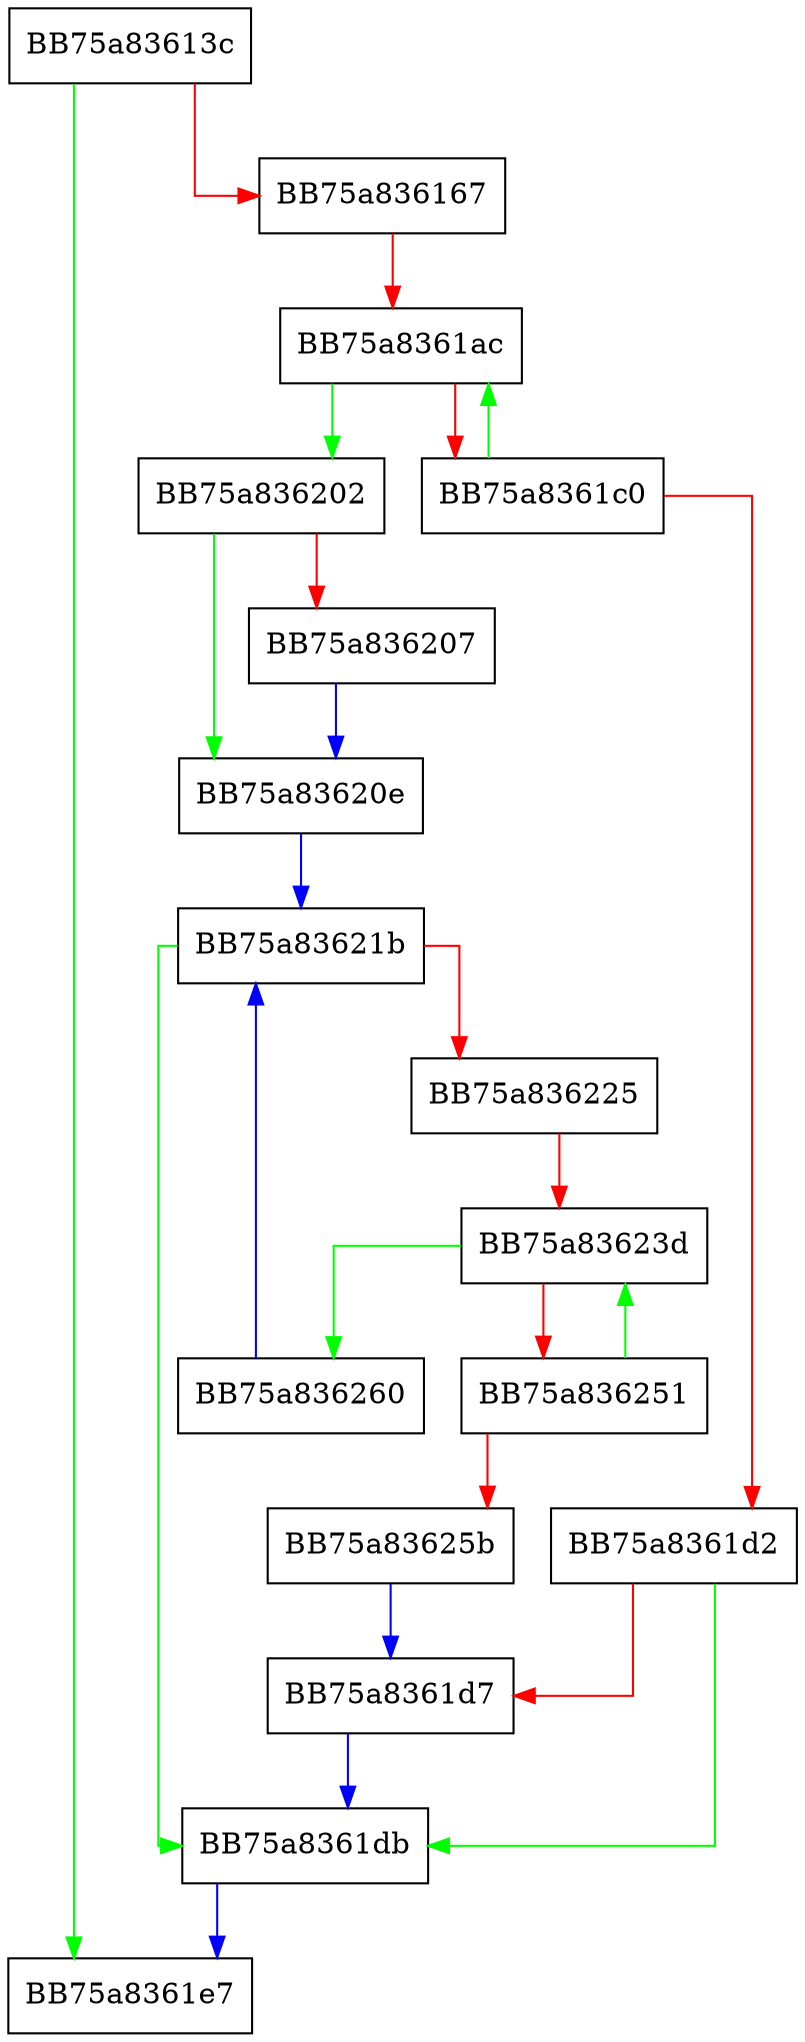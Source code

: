 digraph _Unchecked_erase {
  node [shape="box"];
  graph [splines=ortho];
  BB75a83613c -> BB75a8361e7 [color="green"];
  BB75a83613c -> BB75a836167 [color="red"];
  BB75a836167 -> BB75a8361ac [color="red"];
  BB75a8361ac -> BB75a836202 [color="green"];
  BB75a8361ac -> BB75a8361c0 [color="red"];
  BB75a8361c0 -> BB75a8361ac [color="green"];
  BB75a8361c0 -> BB75a8361d2 [color="red"];
  BB75a8361d2 -> BB75a8361db [color="green"];
  BB75a8361d2 -> BB75a8361d7 [color="red"];
  BB75a8361d7 -> BB75a8361db [color="blue"];
  BB75a8361db -> BB75a8361e7 [color="blue"];
  BB75a836202 -> BB75a83620e [color="green"];
  BB75a836202 -> BB75a836207 [color="red"];
  BB75a836207 -> BB75a83620e [color="blue"];
  BB75a83620e -> BB75a83621b [color="blue"];
  BB75a83621b -> BB75a8361db [color="green"];
  BB75a83621b -> BB75a836225 [color="red"];
  BB75a836225 -> BB75a83623d [color="red"];
  BB75a83623d -> BB75a836260 [color="green"];
  BB75a83623d -> BB75a836251 [color="red"];
  BB75a836251 -> BB75a83623d [color="green"];
  BB75a836251 -> BB75a83625b [color="red"];
  BB75a83625b -> BB75a8361d7 [color="blue"];
  BB75a836260 -> BB75a83621b [color="blue"];
}